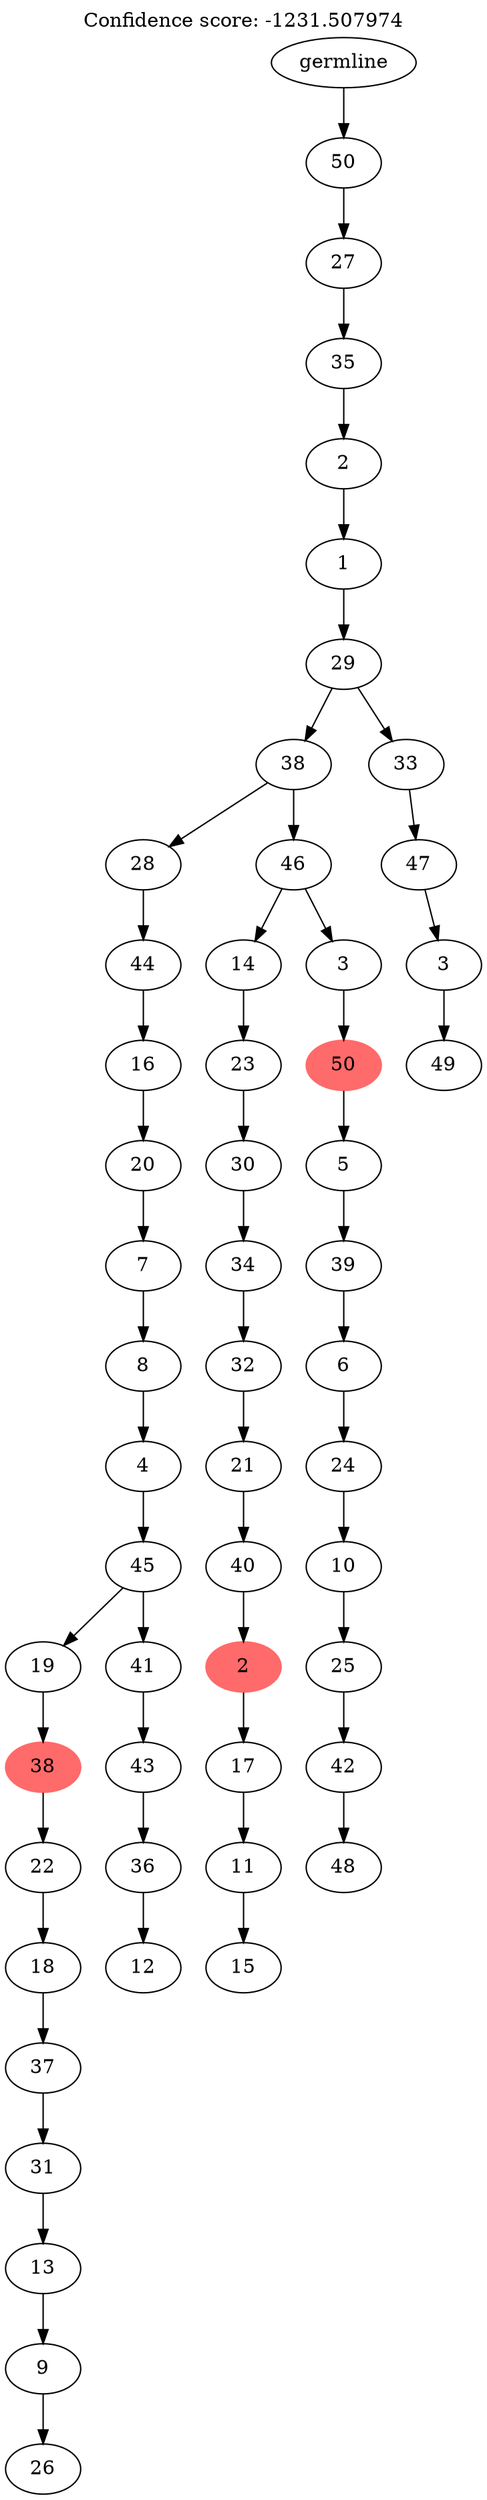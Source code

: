 digraph g {
	"53" -> "54";
	"54" [label="26"];
	"52" -> "53";
	"53" [label="9"];
	"51" -> "52";
	"52" [label="13"];
	"50" -> "51";
	"51" [label="31"];
	"49" -> "50";
	"50" [label="37"];
	"48" -> "49";
	"49" [label="18"];
	"47" -> "48";
	"48" [label="22"];
	"46" -> "47";
	"47" [color=indianred1, style=filled, label="38"];
	"44" -> "45";
	"45" [label="12"];
	"43" -> "44";
	"44" [label="36"];
	"42" -> "43";
	"43" [label="43"];
	"41" -> "42";
	"42" [label="41"];
	"41" -> "46";
	"46" [label="19"];
	"40" -> "41";
	"41" [label="45"];
	"39" -> "40";
	"40" [label="4"];
	"38" -> "39";
	"39" [label="8"];
	"37" -> "38";
	"38" [label="7"];
	"36" -> "37";
	"37" [label="20"];
	"35" -> "36";
	"36" [label="16"];
	"34" -> "35";
	"35" [label="44"];
	"32" -> "33";
	"33" [label="15"];
	"31" -> "32";
	"32" [label="11"];
	"30" -> "31";
	"31" [label="17"];
	"29" -> "30";
	"30" [color=indianred1, style=filled, label="2"];
	"28" -> "29";
	"29" [label="40"];
	"27" -> "28";
	"28" [label="21"];
	"26" -> "27";
	"27" [label="32"];
	"25" -> "26";
	"26" [label="34"];
	"24" -> "25";
	"25" [label="30"];
	"23" -> "24";
	"24" [label="23"];
	"21" -> "22";
	"22" [label="48"];
	"20" -> "21";
	"21" [label="42"];
	"19" -> "20";
	"20" [label="25"];
	"18" -> "19";
	"19" [label="10"];
	"17" -> "18";
	"18" [label="24"];
	"16" -> "17";
	"17" [label="6"];
	"15" -> "16";
	"16" [label="39"];
	"14" -> "15";
	"15" [label="5"];
	"13" -> "14";
	"14" [color=indianred1, style=filled, label="50"];
	"12" -> "13";
	"13" [label="3"];
	"12" -> "23";
	"23" [label="14"];
	"11" -> "12";
	"12" [label="46"];
	"11" -> "34";
	"34" [label="28"];
	"9" -> "10";
	"10" [label="49"];
	"8" -> "9";
	"9" [label="3"];
	"7" -> "8";
	"8" [label="47"];
	"6" -> "7";
	"7" [label="33"];
	"6" -> "11";
	"11" [label="38"];
	"5" -> "6";
	"6" [label="29"];
	"4" -> "5";
	"5" [label="1"];
	"3" -> "4";
	"4" [label="2"];
	"2" -> "3";
	"3" [label="35"];
	"1" -> "2";
	"2" [label="27"];
	"0" -> "1";
	"1" [label="50"];
	"0" [label="germline"];
	labelloc="t";
	label="Confidence score: -1231.507974";
}
